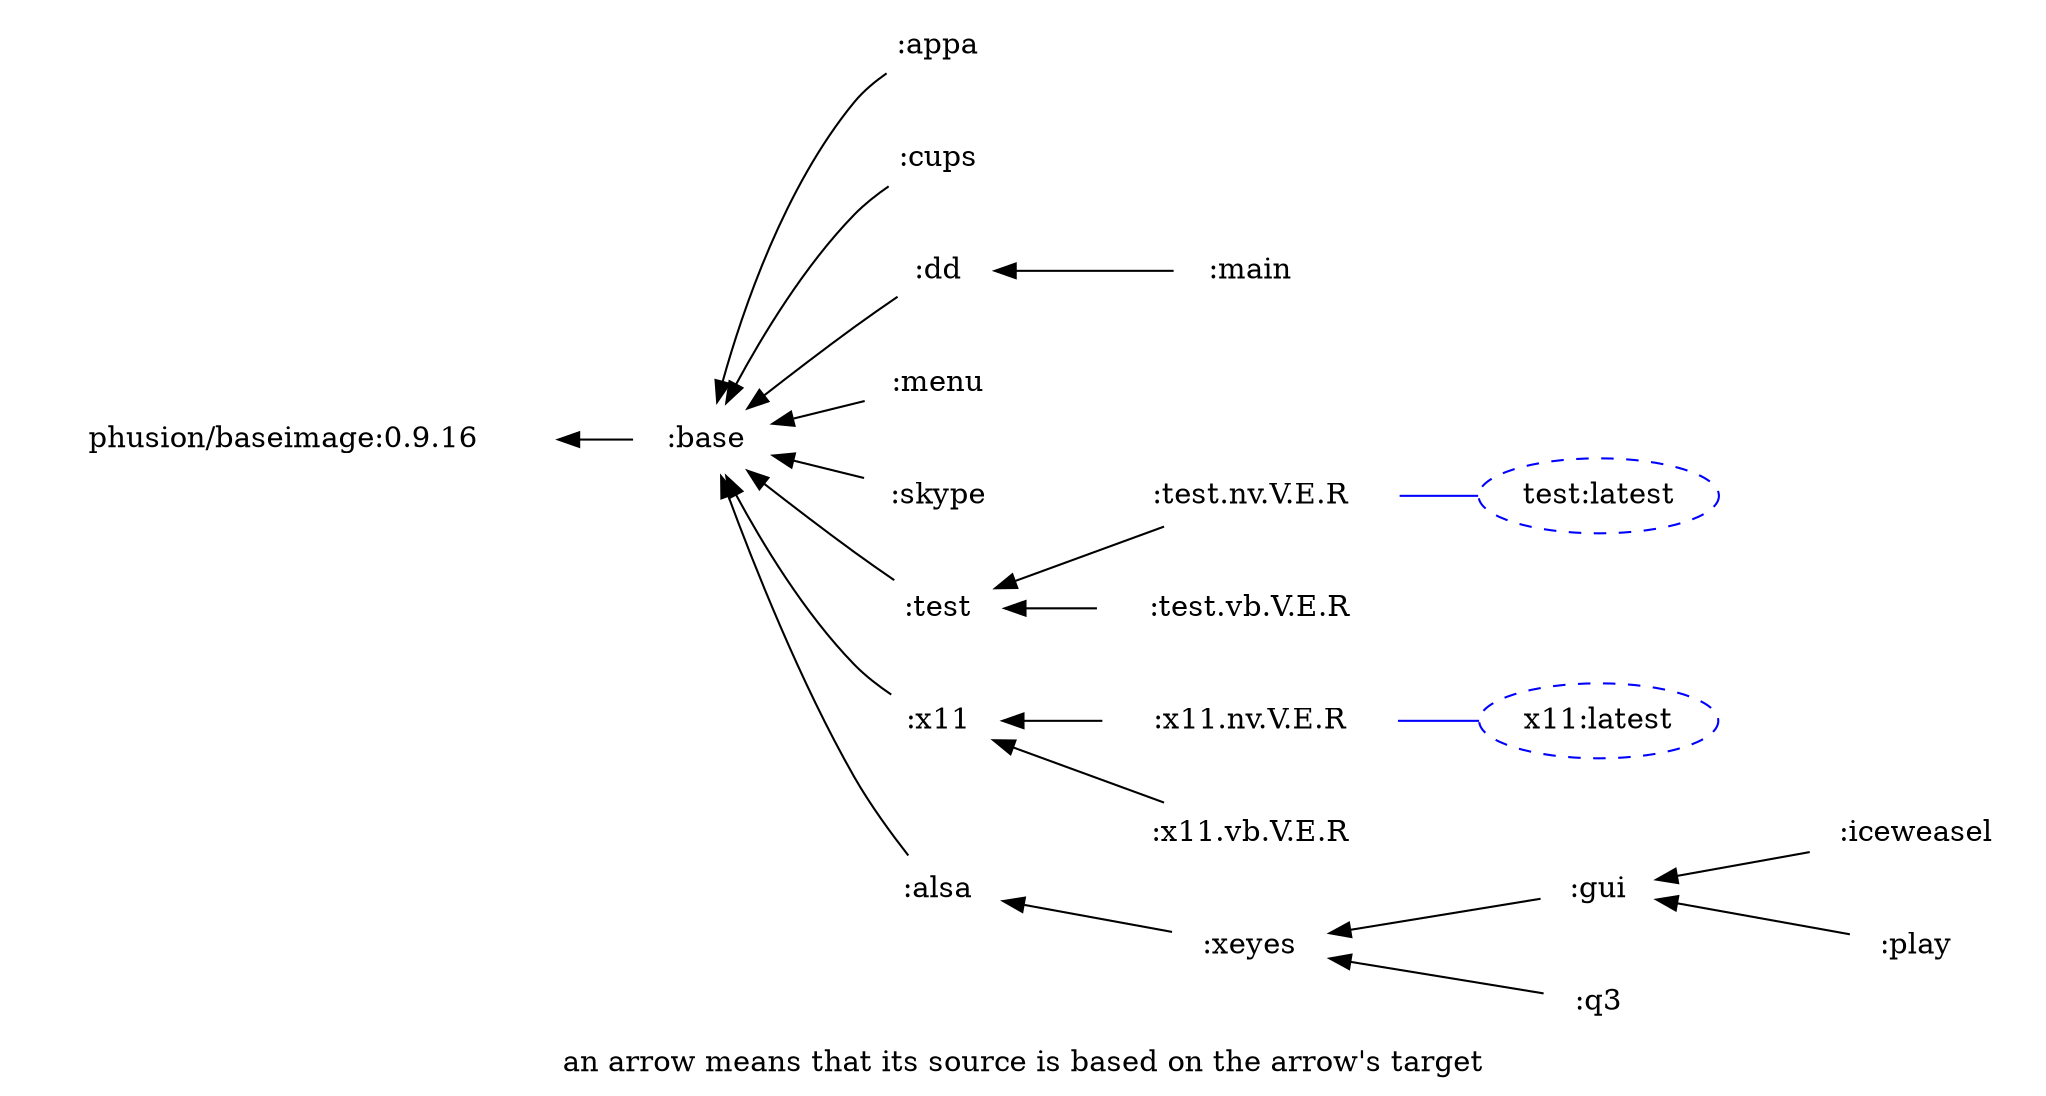 digraph deps{ graph [label="an arrow means that its source is based on the arrow's target", labelloc=b]; node [color=white]; rankdir = RL;
":alsa" -> ":base" ;
":appa" -> ":base" ;
":base" -> "phusion/baseimage:0.9.16" ;
":cups" -> ":base" ;
":dd" -> ":base" ;
":gui" -> ":xeyes" ;
":iceweasel" -> ":gui" ;
":main" -> ":dd" ;
":menu" -> ":base" ;
":play" -> ":gui" ;
":q3" -> ":xeyes" ;
":skype" -> ":base" ;
":test" -> ":base" ;
":x11" -> ":base" ;
":xeyes" -> ":alsa" ;
":x11.nv.V.E.R" -> ":x11" ;
":x11.vb.V.E.R" -> ":x11" ;
":test.nv.V.E.R" -> ":test" ;
":test.vb.V.E.R" -> ":test" ;
"x11:latest" -> ":x11.nv.V.E.R" [dir=none color="blue" ] ;
"test:latest" -> ":test.nv.V.E.R" [dir=none color="blue" ] ;
"x11:latest" [color="blue" style="dashed"]; 
"test:latest" [color="blue" style="dashed"]; 
}
